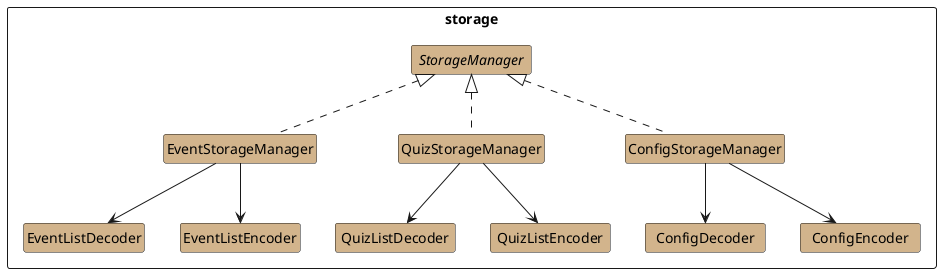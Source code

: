 @startuml
skinparam Shadowing false
skinparam classBackgroundColor Tan
skinparam MinClassWidth 120

package storage <<rectangle>> {
    abstract class StorageManager {
        + StorageManager(:String)
        - createDataFile():boolean
    }

    class EventStorageManager implements StorageManager {
        + EventStorageManager(:String)
        + saveData(:ArrayList<Event>)
        + loadData():EventParameter
        - separateEventsIntoList(:ArrayList<Event>):EventParameter
    }

    class EventListDecoder {
        + EventListDecoder()
        + decodeEventList(:ArrayList<String>):ArrayList<Event>
        - decodeEventFromString(:String):Event
        - parseCca(:String[]):EventCca
        - parseClass(:String[]):EventClass
        - parseTest(:String[]):EventTest
        - parseTuition(:String[]):EventTuition
        - isValidParams(:String, :String, :String)
        - isValidTuition(:String, :String, :String, :String)
    }

    class EventListEncoder {
        + EventListEncoder()
        + encodeEventList(:ArrayList<Event>):ArrayList<String>
        - encodeEventToString(:Event):String
        - isValidParams(:String, :String, :String)
    }

    EventStorageManager --> EventListDecoder
    EventStorageManager --> EventListEncoder


    class QuizStorageManager implements StorageManager {
        + QuizStorageManager(:String)
        + saveData(:ArrayList<Quiz>, :String)
        + loadData():ArrayList<ArrayList<Quiz>
    }

    class QuizListDecoder {
        + decodeQuizList(:ArrayList<String>):ArrayList<Quiz>
        - decodeQuizFromString(:String):Quiz
    }

    class QuizListEncoder {
        + encodeQuizList(:ArrayList<Quiz>):ArrayList<String>
    }

    QuizStorageManager --> QuizListDecoder
    QuizStorageManager --> QuizListEncoder


    class ConfigStorageManager implements StorageManager {

    }

    class ConfigDecoder {

    }

    class ConfigEncoder {

    }

    ConfigStorageManager --> ConfigDecoder
    ConfigStorageManager --> ConfigEncoder
}

hide circle
hide members

@enduml